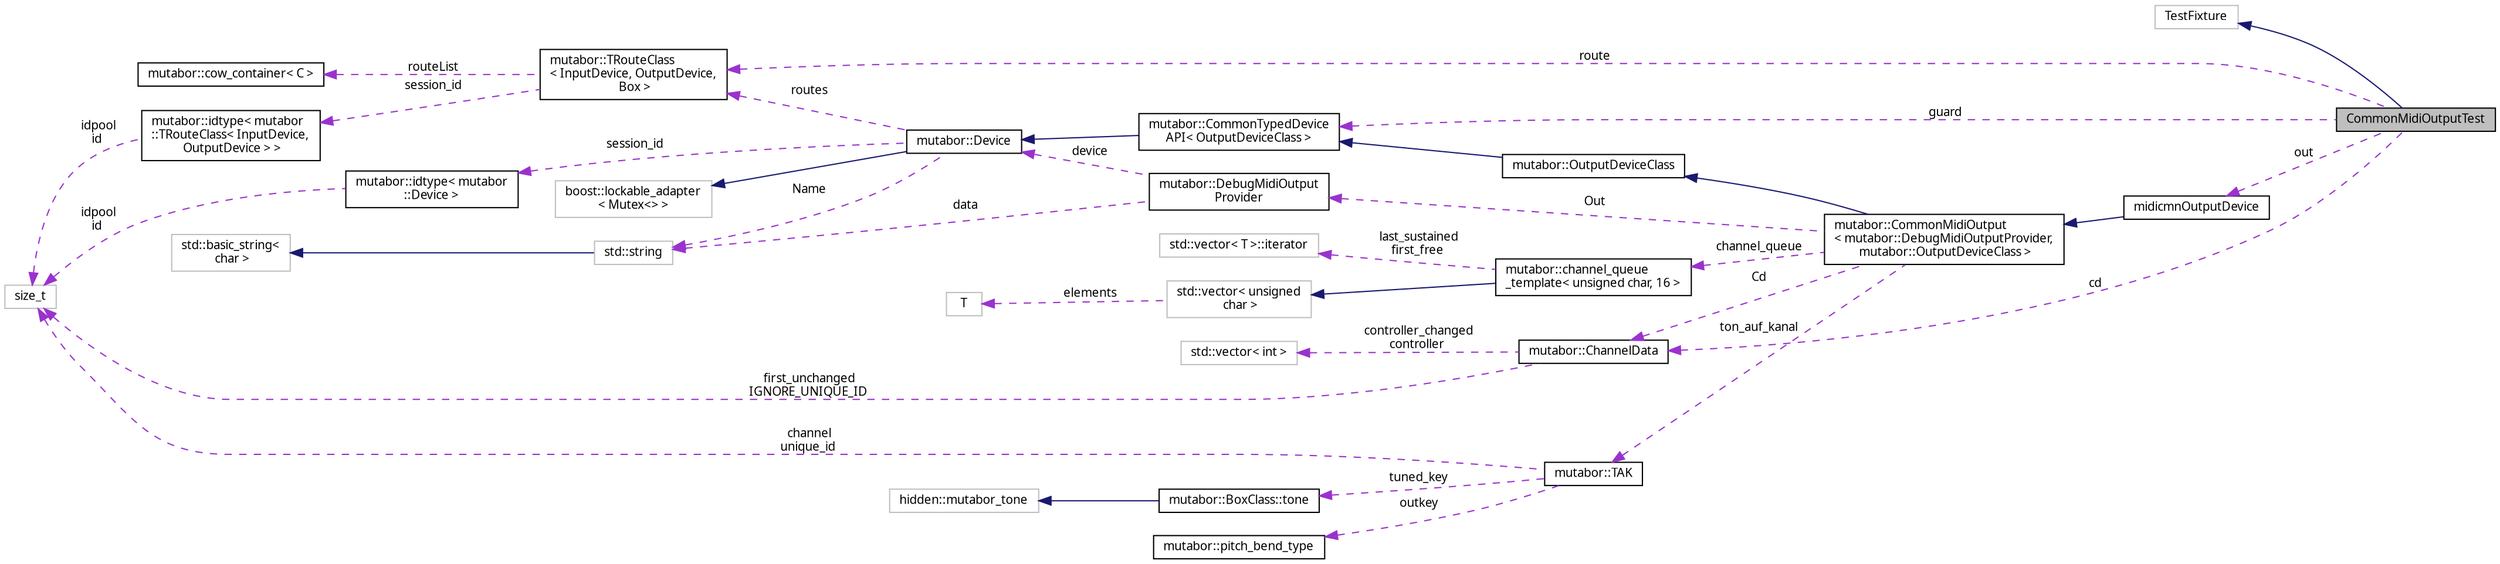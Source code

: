 digraph "CommonMidiOutputTest"
{
  edge [fontname="Sans",fontsize="10",labelfontname="Sans",labelfontsize="10"];
  node [fontname="Sans",fontsize="10",shape=record];
  rankdir="LR";
  Node2 [label="CommonMidiOutputTest",height=0.2,width=0.4,color="black", fillcolor="grey75", style="filled", fontcolor="black"];
  Node3 -> Node2 [dir="back",color="midnightblue",fontsize="10",style="solid",fontname="Sans"];
  Node3 [label="TestFixture",height=0.2,width=0.4,color="grey75", fillcolor="white", style="filled"];
  Node4 -> Node2 [dir="back",color="darkorchid3",fontsize="10",style="dashed",label=" route" ,fontname="Sans"];
  Node4 [label="mutabor::TRouteClass\l\< InputDevice, OutputDevice,\l Box \>",height=0.2,width=0.4,color="black", fillcolor="white", style="filled",URL="$db/d05/classmutabor_1_1TRouteClass.html"];
  Node5 -> Node4 [dir="back",color="darkorchid3",fontsize="10",style="dashed",label=" routeList" ,fontname="Sans"];
  Node5 [label="mutabor::cow_container\< C \>",height=0.2,width=0.4,color="black", fillcolor="white", style="filled",URL="$df/d40/classmutabor_1_1cow__container.html"];
  Node6 -> Node4 [dir="back",color="darkorchid3",fontsize="10",style="dashed",label=" session_id" ,fontname="Sans"];
  Node6 [label="mutabor::idtype\< mutabor\l::TRouteClass\< InputDevice,\l OutputDevice \> \>",height=0.2,width=0.4,color="black", fillcolor="white", style="filled",URL="$d7/dce/classmutabor_1_1idtype.html"];
  Node7 -> Node6 [dir="back",color="darkorchid3",fontsize="10",style="dashed",label=" idpool\nid" ,fontname="Sans"];
  Node7 [label="size_t",height=0.2,width=0.4,color="grey75", fillcolor="white", style="filled"];
  Node8 -> Node2 [dir="back",color="darkorchid3",fontsize="10",style="dashed",label=" cd" ,fontname="Sans"];
  Node8 [label="mutabor::ChannelData",height=0.2,width=0.4,color="black", fillcolor="white", style="filled",URL="$d4/d4a/classmutabor_1_1ChannelData.html"];
  Node9 -> Node8 [dir="back",color="darkorchid3",fontsize="10",style="dashed",label=" controller_changed\ncontroller" ,fontname="Sans"];
  Node9 [label="std::vector\< int \>",height=0.2,width=0.4,color="grey75", fillcolor="white", style="filled"];
  Node7 -> Node8 [dir="back",color="darkorchid3",fontsize="10",style="dashed",label=" first_unchanged\nIGNORE_UNIQUE_ID" ,fontname="Sans"];
  Node10 -> Node2 [dir="back",color="darkorchid3",fontsize="10",style="dashed",label=" guard" ,fontname="Sans"];
  Node10 [label="mutabor::CommonTypedDevice\lAPI\< OutputDeviceClass \>",height=0.2,width=0.4,color="black", fillcolor="white", style="filled",URL="$d9/dbf/classmutabor_1_1CommonTypedDeviceAPI.html"];
  Node11 -> Node10 [dir="back",color="midnightblue",fontsize="10",style="solid",fontname="Sans"];
  Node11 [label="mutabor::Device",height=0.2,width=0.4,color="black", fillcolor="white", style="filled",URL="$db/db4/classmutabor_1_1Device.html"];
  Node12 -> Node11 [dir="back",color="midnightblue",fontsize="10",style="solid",fontname="Sans"];
  Node12 [label="boost::lockable_adapter\l\< Mutex\<\> \>",height=0.2,width=0.4,color="grey75", fillcolor="white", style="filled"];
  Node4 -> Node11 [dir="back",color="darkorchid3",fontsize="10",style="dashed",label=" routes" ,fontname="Sans"];
  Node13 -> Node11 [dir="back",color="darkorchid3",fontsize="10",style="dashed",label=" Name" ,fontname="Sans"];
  Node13 [label="std::string",height=0.2,width=0.4,color="grey75", fillcolor="white", style="filled",tooltip="STL class. "];
  Node14 -> Node13 [dir="back",color="midnightblue",fontsize="10",style="solid",fontname="Sans"];
  Node14 [label="std::basic_string\<\l char \>",height=0.2,width=0.4,color="grey75", fillcolor="white", style="filled",tooltip="STL class. "];
  Node15 -> Node11 [dir="back",color="darkorchid3",fontsize="10",style="dashed",label=" session_id" ,fontname="Sans"];
  Node15 [label="mutabor::idtype\< mutabor\l::Device \>",height=0.2,width=0.4,color="black", fillcolor="white", style="filled",URL="$d7/dce/classmutabor_1_1idtype.html"];
  Node7 -> Node15 [dir="back",color="darkorchid3",fontsize="10",style="dashed",label=" idpool\nid" ,fontname="Sans"];
  Node16 -> Node2 [dir="back",color="darkorchid3",fontsize="10",style="dashed",label=" out" ,fontname="Sans"];
  Node16 [label="midicmnOutputDevice",height=0.2,width=0.4,color="black", fillcolor="white", style="filled",URL="$d7/df5/classmidicmnOutputDevice.html",tooltip="not for headers "];
  Node17 -> Node16 [dir="back",color="midnightblue",fontsize="10",style="solid",fontname="Sans"];
  Node17 [label="mutabor::CommonMidiOutput\l\< mutabor::DebugMidiOutputProvider,\l mutabor::OutputDeviceClass \>",height=0.2,width=0.4,color="black", fillcolor="white", style="filled",URL="$dd/df5/classmutabor_1_1CommonMidiOutput.html"];
  Node18 -> Node17 [dir="back",color="midnightblue",fontsize="10",style="solid",fontname="Sans"];
  Node18 [label="mutabor::OutputDeviceClass",height=0.2,width=0.4,color="black", fillcolor="white", style="filled",URL="$d2/d2f/classmutabor_1_1OutputDeviceClass.html"];
  Node10 -> Node18 [dir="back",color="midnightblue",fontsize="10",style="solid",fontname="Sans"];
  Node19 -> Node17 [dir="back",color="darkorchid3",fontsize="10",style="dashed",label=" ton_auf_kanal" ,fontname="Sans"];
  Node19 [label="mutabor::TAK",height=0.2,width=0.4,color="black", fillcolor="white", style="filled",URL="$d9/d2a/structmutabor_1_1TAK.html"];
  Node20 -> Node19 [dir="back",color="darkorchid3",fontsize="10",style="dashed",label=" tuned_key" ,fontname="Sans"];
  Node20 [label="mutabor::BoxClass::tone",height=0.2,width=0.4,color="black", fillcolor="white", style="filled",URL="$da/dc1/classmutabor_1_1BoxClass_1_1tone.html"];
  Node21 -> Node20 [dir="back",color="midnightblue",fontsize="10",style="solid",fontname="Sans"];
  Node21 [label="hidden::mutabor_tone",height=0.2,width=0.4,color="grey75", fillcolor="white", style="filled"];
  Node22 -> Node19 [dir="back",color="darkorchid3",fontsize="10",style="dashed",label=" outkey" ,fontname="Sans"];
  Node22 [label="mutabor::pitch_bend_type",height=0.2,width=0.4,color="black", fillcolor="white", style="filled",URL="$dd/d7d/classmutabor_1_1pitch__bend__type.html"];
  Node7 -> Node19 [dir="back",color="darkorchid3",fontsize="10",style="dashed",label=" channel\nunique_id" ,fontname="Sans"];
  Node8 -> Node17 [dir="back",color="darkorchid3",fontsize="10",style="dashed",label=" Cd" ,fontname="Sans"];
  Node23 -> Node17 [dir="back",color="darkorchid3",fontsize="10",style="dashed",label=" channel_queue" ,fontname="Sans"];
  Node23 [label="mutabor::channel_queue\l_template\< unsigned char, 16 \>",height=0.2,width=0.4,color="black", fillcolor="white", style="filled",URL="$d3/d85/classmutabor_1_1channel__queue__template.html"];
  Node24 -> Node23 [dir="back",color="midnightblue",fontsize="10",style="solid",fontname="Sans"];
  Node24 [label="std::vector\< unsigned\l char \>",height=0.2,width=0.4,color="grey75", fillcolor="white", style="filled",tooltip="STL class. "];
  Node25 -> Node24 [dir="back",color="darkorchid3",fontsize="10",style="dashed",label=" elements" ,fontname="Sans"];
  Node25 [label="T",height=0.2,width=0.4,color="grey75", fillcolor="white", style="filled"];
  Node26 -> Node23 [dir="back",color="darkorchid3",fontsize="10",style="dashed",label=" last_sustained\nfirst_free" ,fontname="Sans"];
  Node26 [label="std::vector\< T \>::iterator",height=0.2,width=0.4,color="grey75", fillcolor="white", style="filled",tooltip="STL iterator class. "];
  Node27 -> Node17 [dir="back",color="darkorchid3",fontsize="10",style="dashed",label=" Out" ,fontname="Sans"];
  Node27 [label="mutabor::DebugMidiOutput\lProvider",height=0.2,width=0.4,color="black", fillcolor="white", style="filled",URL="$de/d1e/classmutabor_1_1DebugMidiOutputProvider.html",tooltip="A simple MIDI output provider describing the API and providing simple means for debugging. "];
  Node13 -> Node27 [dir="back",color="darkorchid3",fontsize="10",style="dashed",label=" data" ,fontname="Sans"];
  Node11 -> Node27 [dir="back",color="darkorchid3",fontsize="10",style="dashed",label=" device" ,fontname="Sans"];
}
